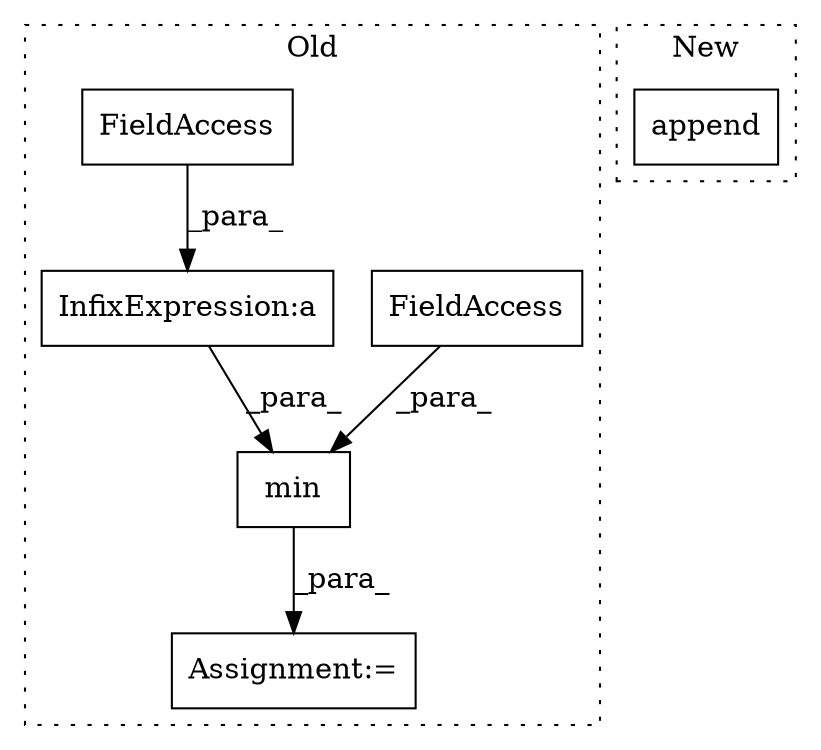 digraph G {
subgraph cluster0 {
1 [label="min" a="32" s="1265,1291" l="4,1" shape="box"];
3 [label="Assignment:=" a="7" s="1264" l="1" shape="box"];
4 [label="InfixExpression:a" a="27" s="715" l="3" shape="box"];
5 [label="FieldAccess" a="22" s="1275" l="16" shape="box"];
6 [label="FieldAccess" a="22" s="718" l="21" shape="box"];
label = "Old";
style="dotted";
}
subgraph cluster1 {
2 [label="append" a="32" s="776,870" l="7,1" shape="box"];
label = "New";
style="dotted";
}
1 -> 3 [label="_para_"];
4 -> 1 [label="_para_"];
5 -> 1 [label="_para_"];
6 -> 4 [label="_para_"];
}